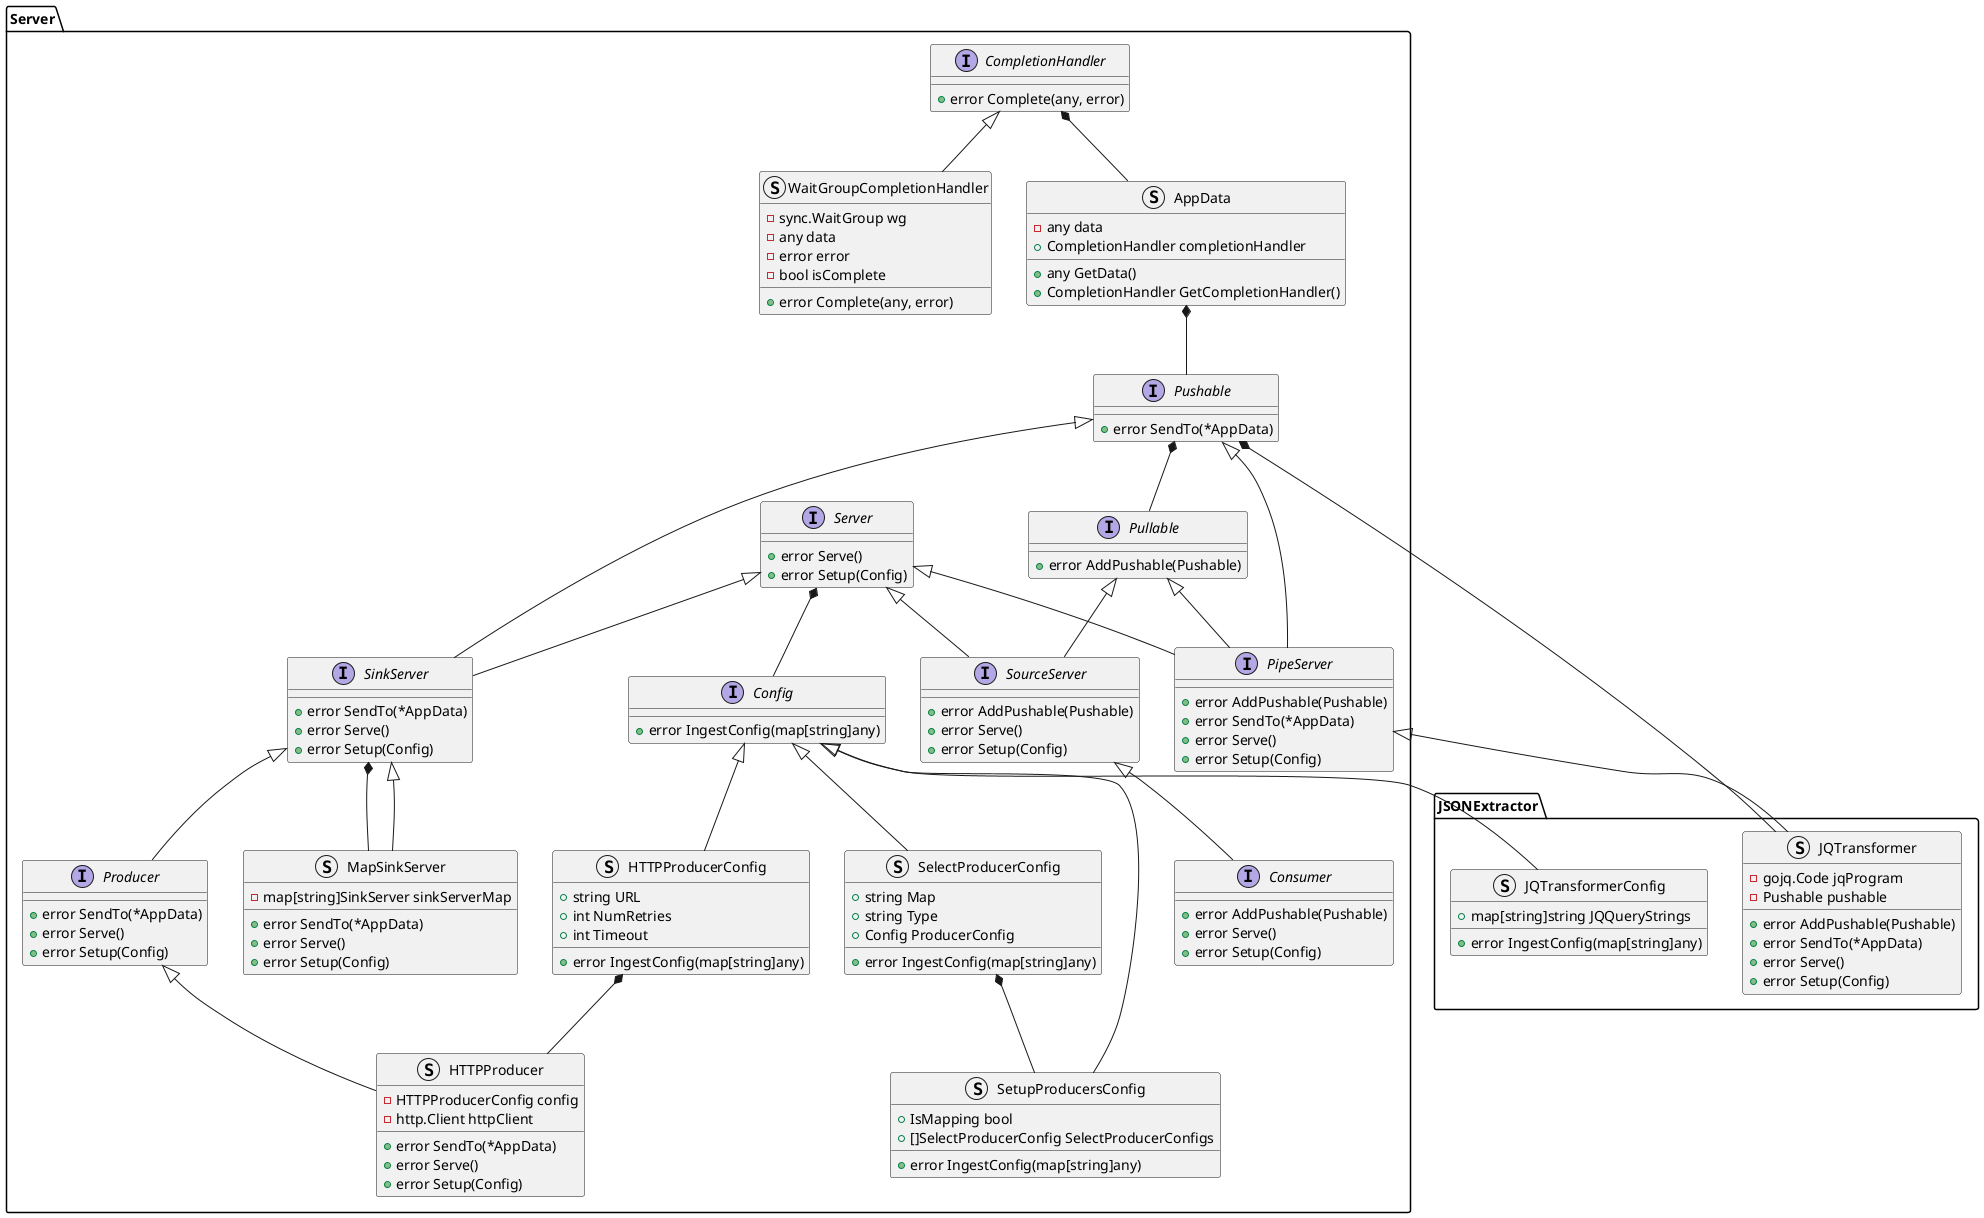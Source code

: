 @startuml
namespace JSONExtractor {
    struct JQTransformerConfig {
        +map[string]string JQQueryStrings
        +error IngestConfig(map[string]any)
    }
    struct JQTransformer {
        -gojq.Code jqProgram
        -Pushable pushable
        +error AddPushable(Pushable)
        +error SendTo(*AppData)
        +error Serve()
        +error Setup(Config)
    }
}
namespace Server {
    interface CompletionHandler {
        +error Complete(any, error)
    }
    struct WaitGroupCompletionHandler {
        -sync.WaitGroup wg
        -any data
        -error error
        -bool isComplete
        +error Complete(any, error)
    }
    struct AppData {
        -any data
        +CompletionHandler completionHandler
        +any GetData()
        +CompletionHandler GetCompletionHandler()
    }
    interface Server {
        +error Serve()
        +error Setup(Config)
    }
    interface Pullable {
        +error AddPushable(Pushable)
    }
    interface Pushable {
        +error SendTo(*AppData)
    }
    interface SourceServer {
        +error AddPushable(Pushable)
        +error Serve()
        +error Setup(Config)
    }
    interface SinkServer {
        +error SendTo(*AppData)
        +error Serve()
        +error Setup(Config)
    }
    interface PipeServer {
        +error AddPushable(Pushable)
        +error SendTo(*AppData)
        +error Serve()
        +error Setup(Config)
    }
    interface Producer {
        +error SendTo(*AppData)
        +error Serve()
        +error Setup(Config)
    }
    struct HTTPProducer {
        -HTTPProducerConfig config
        -http.Client httpClient
        +error SendTo(*AppData)
        +error Serve()
        +error Setup(Config)
    }
    interface Consumer {
        +error AddPushable(Pushable)
        +error Serve()
        +error Setup(Config)
    }
    struct MapSinkServer {
        -map[string]SinkServer sinkServerMap
        +error SendTo(*AppData)
        +error Serve()
        +error Setup(Config)
    }
    interface Config {
        +error IngestConfig(map[string]any)
    }
    struct HTTPProducerConfig {
        +string URL
        +int NumRetries
        +int Timeout
        +error IngestConfig(map[string]any)
    }
    struct SelectProducerConfig {
        +string Map
        +string Type
        +Config ProducerConfig
        +error IngestConfig(map[string]any)
    }
    struct SetupProducersConfig {
        +IsMapping bool
        +[]SelectProducerConfig SelectProducerConfigs
        +error IngestConfig(map[string]any)
    }
}
Server.CompletionHandler <|-- Server.WaitGroupCompletionHandler
Server.CompletionHandler *-- Server.AppData
Server.AppData *-- Server.Pushable
Server.Server <|-- Server.SourceServer
Server.Pushable *-- Server.Pullable
Server.Pullable <|-- Server.SourceServer
Server.Server <|-- Server.SinkServer
Server.Pushable <|-- Server.SinkServer
Server.Pushable <|-- Server.PipeServer
Server.Pullable <|-- Server.PipeServer
Server.Server <|-- Server.PipeServer

Server.SinkServer <|-- Server.Producer
Server.SinkServer *-- Server.MapSinkServer
Server.SinkServer <|-- Server.MapSinkServer
Server.SourceServer <|-- Server.Consumer

Server.PipeServer <|-- JSONExtractor.JQTransformer
Server.Pushable *-- JSONExtractor.JQTransformer


Server.Server *-- Server.Config
Server.Config <|-- JSONExtractor.JQTransformerConfig
Server.Config <|-- Server.HTTPProducerConfig
Server.Config <|-- Server.SelectProducerConfig
Server.Config <|-- Server.SetupProducersConfig
Server.SelectProducerConfig *-- Server.SetupProducersConfig
Server.Producer <|-- Server.HTTPProducer
Server.HTTPProducerConfig *-- Server.HTTPProducer
@enduml